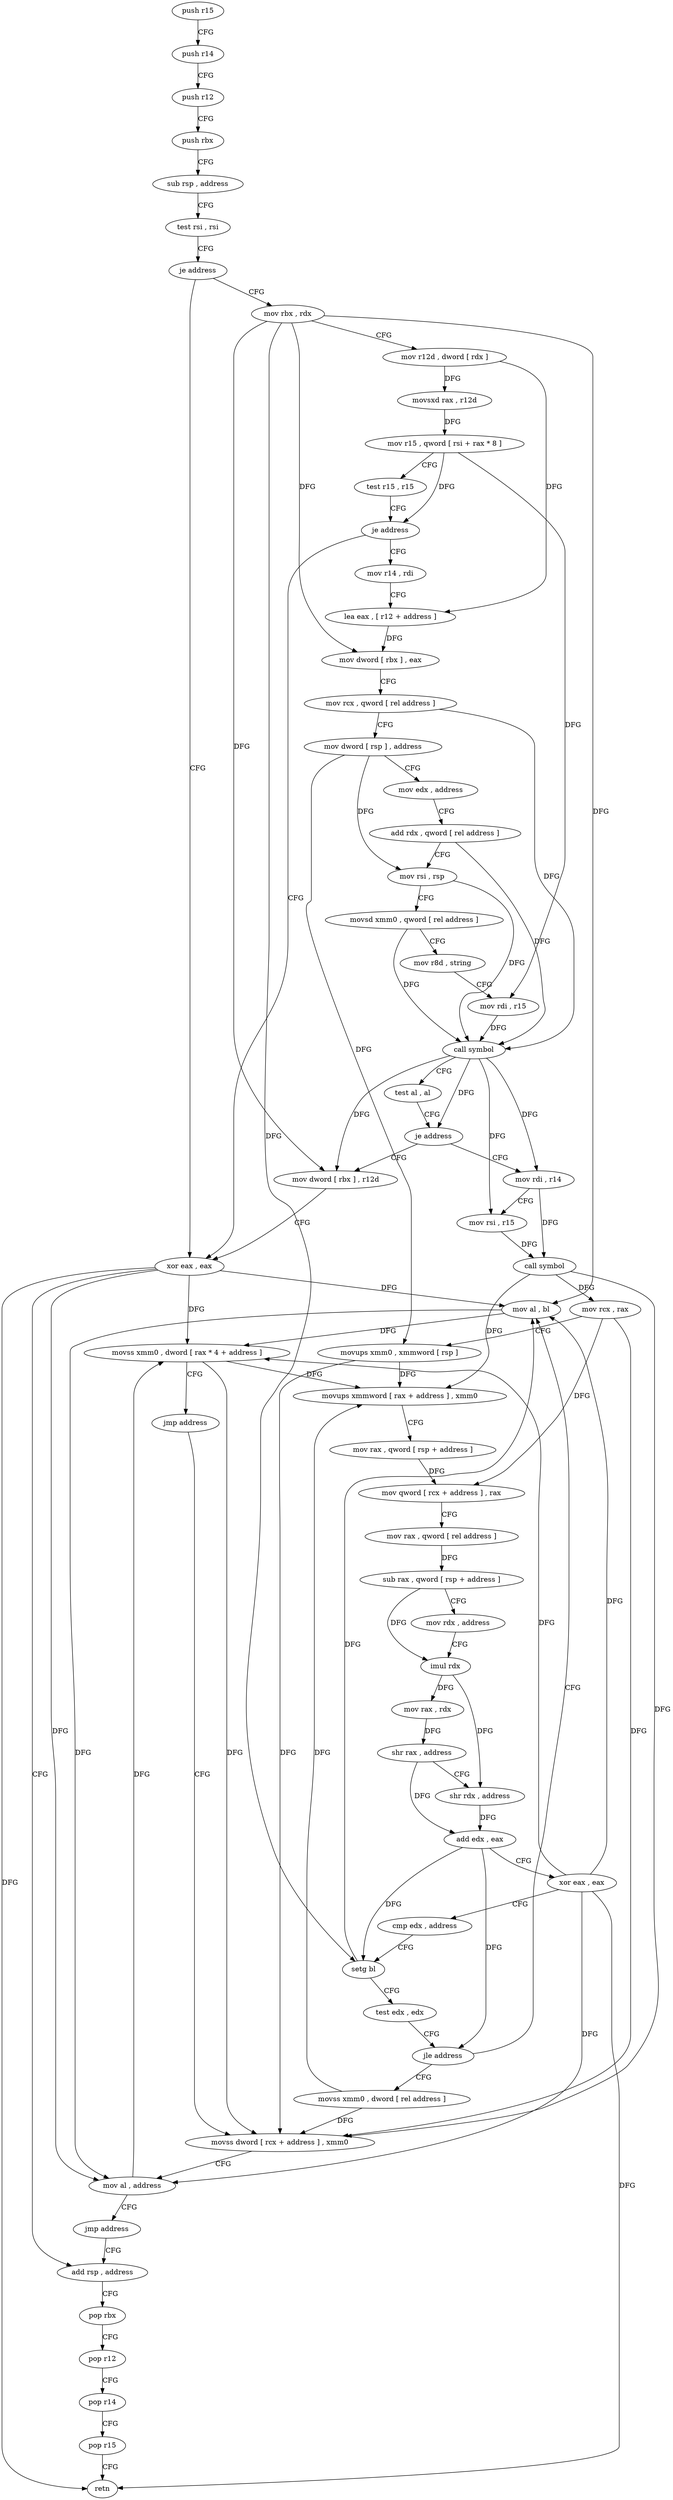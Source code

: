 digraph "func" {
"4242304" [label = "push r15" ]
"4242306" [label = "push r14" ]
"4242308" [label = "push r12" ]
"4242310" [label = "push rbx" ]
"4242311" [label = "sub rsp , address" ]
"4242315" [label = "test rsi , rsi" ]
"4242318" [label = "je address" ]
"4242508" [label = "xor eax , eax" ]
"4242324" [label = "mov rbx , rdx" ]
"4242510" [label = "add rsp , address" ]
"4242327" [label = "mov r12d , dword [ rdx ]" ]
"4242330" [label = "movsxd rax , r12d" ]
"4242333" [label = "mov r15 , qword [ rsi + rax * 8 ]" ]
"4242337" [label = "test r15 , r15" ]
"4242340" [label = "je address" ]
"4242346" [label = "mov r14 , rdi" ]
"4242349" [label = "lea eax , [ r12 + address ]" ]
"4242354" [label = "mov dword [ rbx ] , eax" ]
"4242356" [label = "mov rcx , qword [ rel address ]" ]
"4242363" [label = "mov dword [ rsp ] , address" ]
"4242370" [label = "mov edx , address" ]
"4242375" [label = "add rdx , qword [ rel address ]" ]
"4242382" [label = "mov rsi , rsp" ]
"4242385" [label = "movsd xmm0 , qword [ rel address ]" ]
"4242393" [label = "mov r8d , string" ]
"4242399" [label = "mov rdi , r15" ]
"4242402" [label = "call symbol" ]
"4242407" [label = "test al , al" ]
"4242409" [label = "je address" ]
"4242505" [label = "mov dword [ rbx ] , r12d" ]
"4242411" [label = "mov rdi , r14" ]
"4242414" [label = "mov rsi , r15" ]
"4242417" [label = "call symbol" ]
"4242422" [label = "mov rcx , rax" ]
"4242425" [label = "movups xmm0 , xmmword [ rsp ]" ]
"4242429" [label = "movups xmmword [ rax + address ] , xmm0" ]
"4242433" [label = "mov rax , qword [ rsp + address ]" ]
"4242438" [label = "mov qword [ rcx + address ] , rax" ]
"4242442" [label = "mov rax , qword [ rel address ]" ]
"4242449" [label = "sub rax , qword [ rsp + address ]" ]
"4242454" [label = "mov rdx , address" ]
"4242464" [label = "imul rdx" ]
"4242467" [label = "mov rax , rdx" ]
"4242470" [label = "shr rax , address" ]
"4242474" [label = "shr rdx , address" ]
"4242478" [label = "add edx , eax" ]
"4242480" [label = "xor eax , eax" ]
"4242482" [label = "cmp edx , address" ]
"4242485" [label = "setg bl" ]
"4242488" [label = "test edx , edx" ]
"4242490" [label = "jle address" ]
"4242522" [label = "movss xmm0 , dword [ rel address ]" ]
"4242492" [label = "mov al , bl" ]
"4242530" [label = "movss dword [ rcx + address ] , xmm0" ]
"4242494" [label = "movss xmm0 , dword [ rax * 4 + address ]" ]
"4242503" [label = "jmp address" ]
"4242514" [label = "pop rbx" ]
"4242515" [label = "pop r12" ]
"4242517" [label = "pop r14" ]
"4242519" [label = "pop r15" ]
"4242521" [label = "retn" ]
"4242535" [label = "mov al , address" ]
"4242537" [label = "jmp address" ]
"4242304" -> "4242306" [ label = "CFG" ]
"4242306" -> "4242308" [ label = "CFG" ]
"4242308" -> "4242310" [ label = "CFG" ]
"4242310" -> "4242311" [ label = "CFG" ]
"4242311" -> "4242315" [ label = "CFG" ]
"4242315" -> "4242318" [ label = "CFG" ]
"4242318" -> "4242508" [ label = "CFG" ]
"4242318" -> "4242324" [ label = "CFG" ]
"4242508" -> "4242510" [ label = "CFG" ]
"4242508" -> "4242521" [ label = "DFG" ]
"4242508" -> "4242492" [ label = "DFG" ]
"4242508" -> "4242494" [ label = "DFG" ]
"4242508" -> "4242535" [ label = "DFG" ]
"4242324" -> "4242327" [ label = "CFG" ]
"4242324" -> "4242354" [ label = "DFG" ]
"4242324" -> "4242505" [ label = "DFG" ]
"4242324" -> "4242485" [ label = "DFG" ]
"4242324" -> "4242492" [ label = "DFG" ]
"4242510" -> "4242514" [ label = "CFG" ]
"4242327" -> "4242330" [ label = "DFG" ]
"4242327" -> "4242349" [ label = "DFG" ]
"4242330" -> "4242333" [ label = "DFG" ]
"4242333" -> "4242337" [ label = "CFG" ]
"4242333" -> "4242340" [ label = "DFG" ]
"4242333" -> "4242399" [ label = "DFG" ]
"4242337" -> "4242340" [ label = "CFG" ]
"4242340" -> "4242508" [ label = "CFG" ]
"4242340" -> "4242346" [ label = "CFG" ]
"4242346" -> "4242349" [ label = "CFG" ]
"4242349" -> "4242354" [ label = "DFG" ]
"4242354" -> "4242356" [ label = "CFG" ]
"4242356" -> "4242363" [ label = "CFG" ]
"4242356" -> "4242402" [ label = "DFG" ]
"4242363" -> "4242370" [ label = "CFG" ]
"4242363" -> "4242425" [ label = "DFG" ]
"4242363" -> "4242382" [ label = "DFG" ]
"4242370" -> "4242375" [ label = "CFG" ]
"4242375" -> "4242382" [ label = "CFG" ]
"4242375" -> "4242402" [ label = "DFG" ]
"4242382" -> "4242385" [ label = "CFG" ]
"4242382" -> "4242402" [ label = "DFG" ]
"4242385" -> "4242393" [ label = "CFG" ]
"4242385" -> "4242402" [ label = "DFG" ]
"4242393" -> "4242399" [ label = "CFG" ]
"4242399" -> "4242402" [ label = "DFG" ]
"4242402" -> "4242407" [ label = "CFG" ]
"4242402" -> "4242409" [ label = "DFG" ]
"4242402" -> "4242505" [ label = "DFG" ]
"4242402" -> "4242411" [ label = "DFG" ]
"4242402" -> "4242414" [ label = "DFG" ]
"4242407" -> "4242409" [ label = "CFG" ]
"4242409" -> "4242505" [ label = "CFG" ]
"4242409" -> "4242411" [ label = "CFG" ]
"4242505" -> "4242508" [ label = "CFG" ]
"4242411" -> "4242414" [ label = "CFG" ]
"4242411" -> "4242417" [ label = "DFG" ]
"4242414" -> "4242417" [ label = "DFG" ]
"4242417" -> "4242422" [ label = "DFG" ]
"4242417" -> "4242429" [ label = "DFG" ]
"4242417" -> "4242530" [ label = "DFG" ]
"4242422" -> "4242425" [ label = "CFG" ]
"4242422" -> "4242438" [ label = "DFG" ]
"4242422" -> "4242530" [ label = "DFG" ]
"4242425" -> "4242429" [ label = "DFG" ]
"4242425" -> "4242530" [ label = "DFG" ]
"4242429" -> "4242433" [ label = "CFG" ]
"4242433" -> "4242438" [ label = "DFG" ]
"4242438" -> "4242442" [ label = "CFG" ]
"4242442" -> "4242449" [ label = "DFG" ]
"4242449" -> "4242454" [ label = "CFG" ]
"4242449" -> "4242464" [ label = "DFG" ]
"4242454" -> "4242464" [ label = "CFG" ]
"4242464" -> "4242467" [ label = "DFG" ]
"4242464" -> "4242474" [ label = "DFG" ]
"4242467" -> "4242470" [ label = "DFG" ]
"4242470" -> "4242474" [ label = "CFG" ]
"4242470" -> "4242478" [ label = "DFG" ]
"4242474" -> "4242478" [ label = "DFG" ]
"4242478" -> "4242480" [ label = "CFG" ]
"4242478" -> "4242485" [ label = "DFG" ]
"4242478" -> "4242490" [ label = "DFG" ]
"4242480" -> "4242482" [ label = "CFG" ]
"4242480" -> "4242521" [ label = "DFG" ]
"4242480" -> "4242492" [ label = "DFG" ]
"4242480" -> "4242494" [ label = "DFG" ]
"4242480" -> "4242535" [ label = "DFG" ]
"4242482" -> "4242485" [ label = "CFG" ]
"4242485" -> "4242488" [ label = "CFG" ]
"4242485" -> "4242492" [ label = "DFG" ]
"4242488" -> "4242490" [ label = "CFG" ]
"4242490" -> "4242522" [ label = "CFG" ]
"4242490" -> "4242492" [ label = "CFG" ]
"4242522" -> "4242530" [ label = "DFG" ]
"4242522" -> "4242429" [ label = "DFG" ]
"4242492" -> "4242494" [ label = "DFG" ]
"4242492" -> "4242535" [ label = "DFG" ]
"4242530" -> "4242535" [ label = "CFG" ]
"4242494" -> "4242503" [ label = "CFG" ]
"4242494" -> "4242429" [ label = "DFG" ]
"4242494" -> "4242530" [ label = "DFG" ]
"4242503" -> "4242530" [ label = "CFG" ]
"4242514" -> "4242515" [ label = "CFG" ]
"4242515" -> "4242517" [ label = "CFG" ]
"4242517" -> "4242519" [ label = "CFG" ]
"4242519" -> "4242521" [ label = "CFG" ]
"4242535" -> "4242537" [ label = "CFG" ]
"4242535" -> "4242494" [ label = "DFG" ]
"4242537" -> "4242510" [ label = "CFG" ]
}
